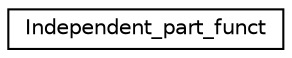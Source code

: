 digraph "Graphical Class Hierarchy"
{
  edge [fontname="Helvetica",fontsize="10",labelfontname="Helvetica",labelfontsize="10"];
  node [fontname="Helvetica",fontsize="10",shape=record];
  rankdir="LR";
  Node1 [label="Independent_part_funct",height=0.2,width=0.4,color="black", fillcolor="white", style="filled",URL="$structIndependent__part__funct.html"];
}
